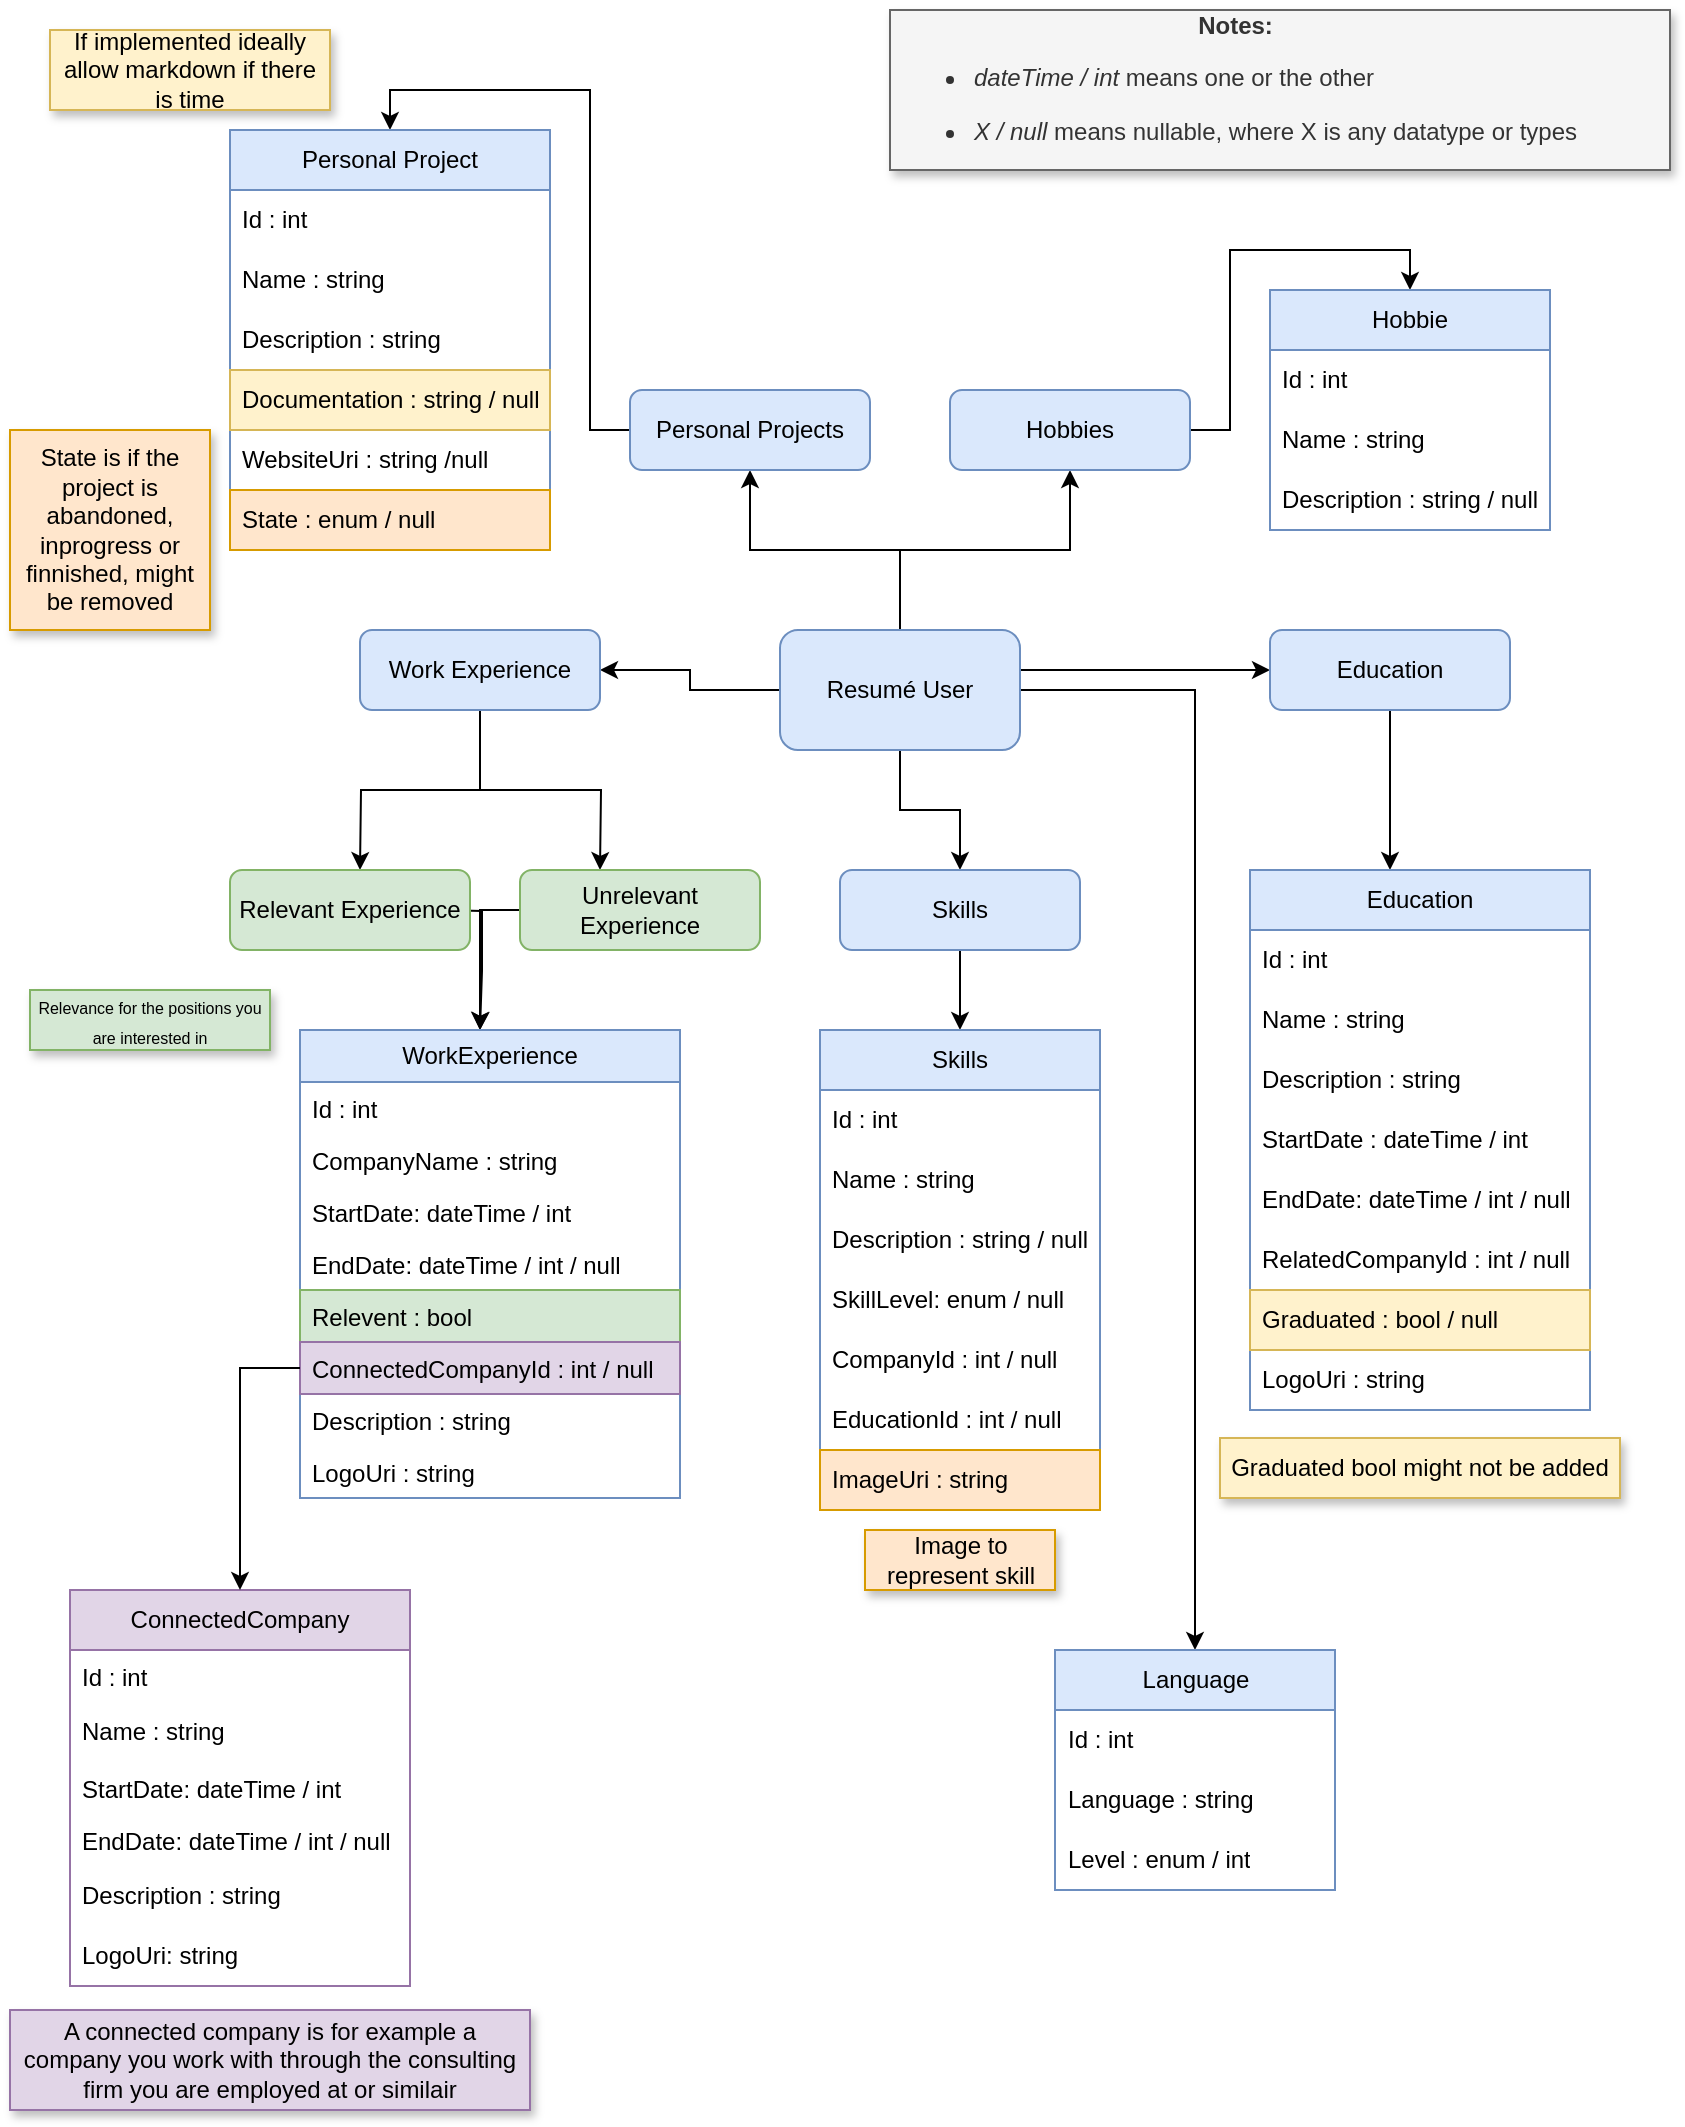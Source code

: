 <mxfile version="24.3.0" type="github">
  <diagram name="Page-1" id="Zj_5y1vgphJrzyNUQwXw">
    <mxGraphModel dx="1323" dy="703" grid="1" gridSize="10" guides="1" tooltips="1" connect="1" arrows="1" fold="1" page="1" pageScale="1" pageWidth="850" pageHeight="1100" math="0" shadow="0">
      <root>
        <mxCell id="0" />
        <mxCell id="1" parent="0" />
        <mxCell id="6c_1o1SFo-wjbSi7ruj--2" style="edgeStyle=orthogonalEdgeStyle;rounded=0;orthogonalLoop=1;jettySize=auto;html=1;entryX=1;entryY=0.5;entryDx=0;entryDy=0;" parent="1" source="6c_1o1SFo-wjbSi7ruj--1" target="6c_1o1SFo-wjbSi7ruj--3" edge="1">
          <mxGeometry relative="1" as="geometry">
            <mxPoint x="315" y="350" as="targetPoint" />
          </mxGeometry>
        </mxCell>
        <mxCell id="6c_1o1SFo-wjbSi7ruj--5" style="edgeStyle=orthogonalEdgeStyle;rounded=0;orthogonalLoop=1;jettySize=auto;html=1;entryX=0;entryY=0.5;entryDx=0;entryDy=0;" parent="1" target="oK_Kc5O5qld8Hc41f40L-4" edge="1">
          <mxGeometry relative="1" as="geometry">
            <mxPoint x="615" y="349.69" as="targetPoint" />
            <mxPoint x="505" y="349.656" as="sourcePoint" />
            <Array as="points">
              <mxPoint x="505" y="340" />
            </Array>
          </mxGeometry>
        </mxCell>
        <mxCell id="oK_Kc5O5qld8Hc41f40L-2" style="edgeStyle=orthogonalEdgeStyle;rounded=0;orthogonalLoop=1;jettySize=auto;html=1;entryX=0.5;entryY=0;entryDx=0;entryDy=0;" parent="1" source="6c_1o1SFo-wjbSi7ruj--1" target="oK_Kc5O5qld8Hc41f40L-1" edge="1">
          <mxGeometry relative="1" as="geometry" />
        </mxCell>
        <mxCell id="8cq1SQ0Ta9B3JrQxIhuY-38" style="edgeStyle=orthogonalEdgeStyle;rounded=0;orthogonalLoop=1;jettySize=auto;html=1;entryX=0.5;entryY=1;entryDx=0;entryDy=0;" edge="1" parent="1" source="6c_1o1SFo-wjbSi7ruj--1" target="8cq1SQ0Ta9B3JrQxIhuY-36">
          <mxGeometry relative="1" as="geometry" />
        </mxCell>
        <mxCell id="8cq1SQ0Ta9B3JrQxIhuY-39" style="edgeStyle=orthogonalEdgeStyle;rounded=0;orthogonalLoop=1;jettySize=auto;html=1;entryX=0.5;entryY=1;entryDx=0;entryDy=0;" edge="1" parent="1" source="6c_1o1SFo-wjbSi7ruj--1" target="8cq1SQ0Ta9B3JrQxIhuY-37">
          <mxGeometry relative="1" as="geometry" />
        </mxCell>
        <mxCell id="8cq1SQ0Ta9B3JrQxIhuY-68" style="edgeStyle=orthogonalEdgeStyle;rounded=0;orthogonalLoop=1;jettySize=auto;html=1;entryX=0.5;entryY=0;entryDx=0;entryDy=0;" edge="1" parent="1" source="6c_1o1SFo-wjbSi7ruj--1" target="8cq1SQ0Ta9B3JrQxIhuY-64">
          <mxGeometry relative="1" as="geometry" />
        </mxCell>
        <mxCell id="6c_1o1SFo-wjbSi7ruj--1" value="Resumé User" style="rounded=1;whiteSpace=wrap;html=1;fillColor=#dae8fc;strokeColor=#6c8ebf;" parent="1" vertex="1">
          <mxGeometry x="395" y="320" width="120" height="60" as="geometry" />
        </mxCell>
        <mxCell id="6c_1o1SFo-wjbSi7ruj--6" style="edgeStyle=orthogonalEdgeStyle;rounded=0;orthogonalLoop=1;jettySize=auto;html=1;" parent="1" source="6c_1o1SFo-wjbSi7ruj--3" edge="1">
          <mxGeometry relative="1" as="geometry">
            <mxPoint x="185" y="440" as="targetPoint" />
          </mxGeometry>
        </mxCell>
        <mxCell id="6c_1o1SFo-wjbSi7ruj--7" style="edgeStyle=orthogonalEdgeStyle;rounded=0;orthogonalLoop=1;jettySize=auto;html=1;" parent="1" source="6c_1o1SFo-wjbSi7ruj--3" edge="1">
          <mxGeometry relative="1" as="geometry">
            <mxPoint x="305.0" y="440" as="targetPoint" />
          </mxGeometry>
        </mxCell>
        <mxCell id="6c_1o1SFo-wjbSi7ruj--3" value="Work Experience" style="rounded=1;whiteSpace=wrap;html=1;fillColor=#dae8fc;strokeColor=#6c8ebf;" parent="1" vertex="1">
          <mxGeometry x="185" y="320" width="120" height="40" as="geometry" />
        </mxCell>
        <mxCell id="6c_1o1SFo-wjbSi7ruj--16" style="edgeStyle=orthogonalEdgeStyle;rounded=0;orthogonalLoop=1;jettySize=auto;html=1;" parent="1" edge="1">
          <mxGeometry relative="1" as="geometry">
            <mxPoint x="245" y="520" as="targetPoint" />
            <mxPoint x="225" y="460" as="sourcePoint" />
          </mxGeometry>
        </mxCell>
        <mxCell id="6c_1o1SFo-wjbSi7ruj--8" value="Relevant Experience" style="rounded=1;whiteSpace=wrap;html=1;fillColor=#d5e8d4;strokeColor=#82b366;" parent="1" vertex="1">
          <mxGeometry x="120" y="440" width="120" height="40" as="geometry" />
        </mxCell>
        <mxCell id="6c_1o1SFo-wjbSi7ruj--17" style="edgeStyle=orthogonalEdgeStyle;rounded=0;orthogonalLoop=1;jettySize=auto;html=1;" parent="1" source="6c_1o1SFo-wjbSi7ruj--9" edge="1">
          <mxGeometry relative="1" as="geometry">
            <mxPoint x="245" y="520" as="targetPoint" />
          </mxGeometry>
        </mxCell>
        <mxCell id="6c_1o1SFo-wjbSi7ruj--9" value="Unrelevant Experience" style="rounded=1;whiteSpace=wrap;html=1;fillColor=#d5e8d4;strokeColor=#82b366;" parent="1" vertex="1">
          <mxGeometry x="265" y="440" width="120" height="40" as="geometry" />
        </mxCell>
        <mxCell id="6c_1o1SFo-wjbSi7ruj--10" value="&lt;font style=&quot;font-size: 8px;&quot;&gt;Relevance for the positions you are interested in &lt;/font&gt;" style="text;html=1;align=center;verticalAlign=middle;whiteSpace=wrap;rounded=0;fillColor=#d5e8d4;strokeColor=#82b366;shadow=1;" parent="1" vertex="1">
          <mxGeometry x="20" y="500" width="120" height="30" as="geometry" />
        </mxCell>
        <mxCell id="6c_1o1SFo-wjbSi7ruj--27" value="WorkExperience" style="swimlane;fontStyle=0;childLayout=stackLayout;horizontal=1;startSize=26;fillColor=#dae8fc;horizontalStack=0;resizeParent=1;resizeParentMax=0;resizeLast=0;collapsible=1;marginBottom=0;whiteSpace=wrap;html=1;strokeColor=#6c8ebf;" parent="1" vertex="1">
          <mxGeometry x="155" y="520" width="190" height="234" as="geometry" />
        </mxCell>
        <mxCell id="6c_1o1SFo-wjbSi7ruj--28" value="Id : int" style="text;strokeColor=none;fillColor=none;align=left;verticalAlign=top;spacingLeft=4;spacingRight=4;overflow=hidden;rotatable=0;points=[[0,0.5],[1,0.5]];portConstraint=eastwest;whiteSpace=wrap;html=1;" parent="6c_1o1SFo-wjbSi7ruj--27" vertex="1">
          <mxGeometry y="26" width="190" height="26" as="geometry" />
        </mxCell>
        <mxCell id="6c_1o1SFo-wjbSi7ruj--29" value="CompanyName : string" style="text;strokeColor=none;fillColor=none;align=left;verticalAlign=top;spacingLeft=4;spacingRight=4;overflow=hidden;rotatable=0;points=[[0,0.5],[1,0.5]];portConstraint=eastwest;whiteSpace=wrap;html=1;" parent="6c_1o1SFo-wjbSi7ruj--27" vertex="1">
          <mxGeometry y="52" width="190" height="26" as="geometry" />
        </mxCell>
        <mxCell id="6c_1o1SFo-wjbSi7ruj--34" value="StartDate: dateTime / int" style="text;strokeColor=none;fillColor=none;align=left;verticalAlign=top;spacingLeft=4;spacingRight=4;overflow=hidden;rotatable=0;points=[[0,0.5],[1,0.5]];portConstraint=eastwest;whiteSpace=wrap;html=1;" parent="6c_1o1SFo-wjbSi7ruj--27" vertex="1">
          <mxGeometry y="78" width="190" height="26" as="geometry" />
        </mxCell>
        <mxCell id="6c_1o1SFo-wjbSi7ruj--35" value="EndDate: dateTime / int / null" style="text;strokeColor=none;fillColor=none;align=left;verticalAlign=top;spacingLeft=4;spacingRight=4;overflow=hidden;rotatable=0;points=[[0,0.5],[1,0.5]];portConstraint=eastwest;whiteSpace=wrap;html=1;" parent="6c_1o1SFo-wjbSi7ruj--27" vertex="1">
          <mxGeometry y="104" width="190" height="26" as="geometry" />
        </mxCell>
        <mxCell id="6c_1o1SFo-wjbSi7ruj--30" value="Relevent : bool" style="text;strokeColor=#82b366;fillColor=#d5e8d4;align=left;verticalAlign=top;spacingLeft=4;spacingRight=4;overflow=hidden;rotatable=0;points=[[0,0.5],[1,0.5]];portConstraint=eastwest;whiteSpace=wrap;html=1;" parent="6c_1o1SFo-wjbSi7ruj--27" vertex="1">
          <mxGeometry y="130" width="190" height="26" as="geometry" />
        </mxCell>
        <mxCell id="8cq1SQ0Ta9B3JrQxIhuY-26" value="ConnectedCompanyId : int / null" style="text;strokeColor=#9673a6;fillColor=#e1d5e7;align=left;verticalAlign=top;spacingLeft=4;spacingRight=4;overflow=hidden;rotatable=0;points=[[0,0.5],[1,0.5]];portConstraint=eastwest;whiteSpace=wrap;html=1;" vertex="1" parent="6c_1o1SFo-wjbSi7ruj--27">
          <mxGeometry y="156" width="190" height="26" as="geometry" />
        </mxCell>
        <mxCell id="6c_1o1SFo-wjbSi7ruj--33" value="Description : string" style="text;strokeColor=none;fillColor=none;align=left;verticalAlign=top;spacingLeft=4;spacingRight=4;overflow=hidden;rotatable=0;points=[[0,0.5],[1,0.5]];portConstraint=eastwest;whiteSpace=wrap;html=1;" parent="6c_1o1SFo-wjbSi7ruj--27" vertex="1">
          <mxGeometry y="182" width="190" height="26" as="geometry" />
        </mxCell>
        <mxCell id="8cq1SQ0Ta9B3JrQxIhuY-52" value="LogoUri : string" style="text;strokeColor=none;fillColor=none;align=left;verticalAlign=top;spacingLeft=4;spacingRight=4;overflow=hidden;rotatable=0;points=[[0,0.5],[1,0.5]];portConstraint=eastwest;whiteSpace=wrap;html=1;" vertex="1" parent="6c_1o1SFo-wjbSi7ruj--27">
          <mxGeometry y="208" width="190" height="26" as="geometry" />
        </mxCell>
        <mxCell id="8cq1SQ0Ta9B3JrQxIhuY-8" style="edgeStyle=orthogonalEdgeStyle;rounded=0;orthogonalLoop=1;jettySize=auto;html=1;exitX=0.5;exitY=1;exitDx=0;exitDy=0;entryX=0.5;entryY=0;entryDx=0;entryDy=0;" edge="1" parent="1" source="oK_Kc5O5qld8Hc41f40L-1" target="8cq1SQ0Ta9B3JrQxIhuY-1">
          <mxGeometry relative="1" as="geometry" />
        </mxCell>
        <mxCell id="oK_Kc5O5qld8Hc41f40L-1" value="Skills" style="rounded=1;whiteSpace=wrap;html=1;fillColor=#dae8fc;strokeColor=#6c8ebf;" parent="1" vertex="1">
          <mxGeometry x="425" y="440" width="120" height="40" as="geometry" />
        </mxCell>
        <mxCell id="8cq1SQ0Ta9B3JrQxIhuY-12" style="edgeStyle=orthogonalEdgeStyle;rounded=0;orthogonalLoop=1;jettySize=auto;html=1;" edge="1" parent="1" source="oK_Kc5O5qld8Hc41f40L-4">
          <mxGeometry relative="1" as="geometry">
            <mxPoint x="700" y="440" as="targetPoint" />
          </mxGeometry>
        </mxCell>
        <mxCell id="oK_Kc5O5qld8Hc41f40L-4" value="Education" style="rounded=1;whiteSpace=wrap;html=1;fillColor=#dae8fc;strokeColor=#6c8ebf;" parent="1" vertex="1">
          <mxGeometry x="640" y="320" width="120" height="40" as="geometry" />
        </mxCell>
        <mxCell id="8cq1SQ0Ta9B3JrQxIhuY-1" value="Skills" style="swimlane;fontStyle=0;childLayout=stackLayout;horizontal=1;startSize=30;horizontalStack=0;resizeParent=1;resizeParentMax=0;resizeLast=0;collapsible=1;marginBottom=0;whiteSpace=wrap;html=1;fillColor=#dae8fc;strokeColor=#6c8ebf;" vertex="1" parent="1">
          <mxGeometry x="415" y="520" width="140" height="240" as="geometry" />
        </mxCell>
        <mxCell id="8cq1SQ0Ta9B3JrQxIhuY-2" value="Id : int" style="text;strokeColor=none;fillColor=none;align=left;verticalAlign=middle;spacingLeft=4;spacingRight=4;overflow=hidden;points=[[0,0.5],[1,0.5]];portConstraint=eastwest;rotatable=0;whiteSpace=wrap;html=1;" vertex="1" parent="8cq1SQ0Ta9B3JrQxIhuY-1">
          <mxGeometry y="30" width="140" height="30" as="geometry" />
        </mxCell>
        <mxCell id="8cq1SQ0Ta9B3JrQxIhuY-3" value="Name : string" style="text;strokeColor=none;fillColor=none;align=left;verticalAlign=middle;spacingLeft=4;spacingRight=4;overflow=hidden;points=[[0,0.5],[1,0.5]];portConstraint=eastwest;rotatable=0;whiteSpace=wrap;html=1;" vertex="1" parent="8cq1SQ0Ta9B3JrQxIhuY-1">
          <mxGeometry y="60" width="140" height="30" as="geometry" />
        </mxCell>
        <mxCell id="8cq1SQ0Ta9B3JrQxIhuY-46" value="Description : string / null" style="text;strokeColor=none;fillColor=none;align=left;verticalAlign=middle;spacingLeft=4;spacingRight=4;overflow=hidden;points=[[0,0.5],[1,0.5]];portConstraint=eastwest;rotatable=0;whiteSpace=wrap;html=1;" vertex="1" parent="8cq1SQ0Ta9B3JrQxIhuY-1">
          <mxGeometry y="90" width="140" height="30" as="geometry" />
        </mxCell>
        <mxCell id="8cq1SQ0Ta9B3JrQxIhuY-6" value="SkillLevel: enum / null" style="text;strokeColor=none;fillColor=none;align=left;verticalAlign=middle;spacingLeft=4;spacingRight=4;overflow=hidden;points=[[0,0.5],[1,0.5]];portConstraint=eastwest;rotatable=0;whiteSpace=wrap;html=1;" vertex="1" parent="8cq1SQ0Ta9B3JrQxIhuY-1">
          <mxGeometry y="120" width="140" height="30" as="geometry" />
        </mxCell>
        <mxCell id="8cq1SQ0Ta9B3JrQxIhuY-4" value="CompanyId : int / null" style="text;strokeColor=none;fillColor=none;align=left;verticalAlign=middle;spacingLeft=4;spacingRight=4;overflow=hidden;points=[[0,0.5],[1,0.5]];portConstraint=eastwest;rotatable=0;whiteSpace=wrap;html=1;" vertex="1" parent="8cq1SQ0Ta9B3JrQxIhuY-1">
          <mxGeometry y="150" width="140" height="30" as="geometry" />
        </mxCell>
        <mxCell id="8cq1SQ0Ta9B3JrQxIhuY-7" value="EducationId : int / null" style="text;strokeColor=none;fillColor=none;align=left;verticalAlign=middle;spacingLeft=4;spacingRight=4;overflow=hidden;points=[[0,0.5],[1,0.5]];portConstraint=eastwest;rotatable=0;whiteSpace=wrap;html=1;" vertex="1" parent="8cq1SQ0Ta9B3JrQxIhuY-1">
          <mxGeometry y="180" width="140" height="30" as="geometry" />
        </mxCell>
        <mxCell id="8cq1SQ0Ta9B3JrQxIhuY-55" value="ImageUri : string" style="text;strokeColor=#d79b00;fillColor=#ffe6cc;align=left;verticalAlign=middle;spacingLeft=4;spacingRight=4;overflow=hidden;points=[[0,0.5],[1,0.5]];portConstraint=eastwest;rotatable=0;whiteSpace=wrap;html=1;" vertex="1" parent="8cq1SQ0Ta9B3JrQxIhuY-1">
          <mxGeometry y="210" width="140" height="30" as="geometry" />
        </mxCell>
        <mxCell id="8cq1SQ0Ta9B3JrQxIhuY-13" value="Education" style="swimlane;fontStyle=0;childLayout=stackLayout;horizontal=1;startSize=30;horizontalStack=0;resizeParent=1;resizeParentMax=0;resizeLast=0;collapsible=1;marginBottom=0;whiteSpace=wrap;html=1;fillColor=#dae8fc;strokeColor=#6c8ebf;" vertex="1" parent="1">
          <mxGeometry x="630" y="440" width="170" height="270" as="geometry" />
        </mxCell>
        <mxCell id="8cq1SQ0Ta9B3JrQxIhuY-14" value="Id : int" style="text;strokeColor=none;fillColor=none;align=left;verticalAlign=middle;spacingLeft=4;spacingRight=4;overflow=hidden;points=[[0,0.5],[1,0.5]];portConstraint=eastwest;rotatable=0;whiteSpace=wrap;html=1;" vertex="1" parent="8cq1SQ0Ta9B3JrQxIhuY-13">
          <mxGeometry y="30" width="170" height="30" as="geometry" />
        </mxCell>
        <mxCell id="8cq1SQ0Ta9B3JrQxIhuY-15" value="Name : string" style="text;strokeColor=none;fillColor=none;align=left;verticalAlign=middle;spacingLeft=4;spacingRight=4;overflow=hidden;points=[[0,0.5],[1,0.5]];portConstraint=eastwest;rotatable=0;whiteSpace=wrap;html=1;" vertex="1" parent="8cq1SQ0Ta9B3JrQxIhuY-13">
          <mxGeometry y="60" width="170" height="30" as="geometry" />
        </mxCell>
        <mxCell id="8cq1SQ0Ta9B3JrQxIhuY-16" value="Description : string" style="text;strokeColor=none;fillColor=none;align=left;verticalAlign=middle;spacingLeft=4;spacingRight=4;overflow=hidden;points=[[0,0.5],[1,0.5]];portConstraint=eastwest;rotatable=0;whiteSpace=wrap;html=1;" vertex="1" parent="8cq1SQ0Ta9B3JrQxIhuY-13">
          <mxGeometry y="90" width="170" height="30" as="geometry" />
        </mxCell>
        <mxCell id="8cq1SQ0Ta9B3JrQxIhuY-17" value="StartDate : dateTime / int" style="text;strokeColor=none;fillColor=none;align=left;verticalAlign=middle;spacingLeft=4;spacingRight=4;overflow=hidden;points=[[0,0.5],[1,0.5]];portConstraint=eastwest;rotatable=0;whiteSpace=wrap;html=1;" vertex="1" parent="8cq1SQ0Ta9B3JrQxIhuY-13">
          <mxGeometry y="120" width="170" height="30" as="geometry" />
        </mxCell>
        <mxCell id="8cq1SQ0Ta9B3JrQxIhuY-18" value="EndDate: dateTime / int / null" style="text;strokeColor=none;fillColor=none;align=left;verticalAlign=middle;spacingLeft=4;spacingRight=4;overflow=hidden;points=[[0,0.5],[1,0.5]];portConstraint=eastwest;rotatable=0;whiteSpace=wrap;html=1;" vertex="1" parent="8cq1SQ0Ta9B3JrQxIhuY-13">
          <mxGeometry y="150" width="170" height="30" as="geometry" />
        </mxCell>
        <mxCell id="8cq1SQ0Ta9B3JrQxIhuY-25" value="RelatedCompanyId : int / null" style="text;strokeColor=none;fillColor=none;align=left;verticalAlign=middle;spacingLeft=4;spacingRight=4;overflow=hidden;points=[[0,0.5],[1,0.5]];portConstraint=eastwest;rotatable=0;whiteSpace=wrap;html=1;" vertex="1" parent="8cq1SQ0Ta9B3JrQxIhuY-13">
          <mxGeometry y="180" width="170" height="30" as="geometry" />
        </mxCell>
        <mxCell id="8cq1SQ0Ta9B3JrQxIhuY-19" value="Graduated : bool / null" style="text;strokeColor=#d6b656;fillColor=#fff2cc;align=left;verticalAlign=middle;spacingLeft=4;spacingRight=4;overflow=hidden;points=[[0,0.5],[1,0.5]];portConstraint=eastwest;rotatable=0;whiteSpace=wrap;html=1;" vertex="1" parent="8cq1SQ0Ta9B3JrQxIhuY-13">
          <mxGeometry y="210" width="170" height="30" as="geometry" />
        </mxCell>
        <mxCell id="8cq1SQ0Ta9B3JrQxIhuY-54" value="LogoUri : string" style="text;strokeColor=none;fillColor=none;align=left;verticalAlign=middle;spacingLeft=4;spacingRight=4;overflow=hidden;points=[[0,0.5],[1,0.5]];portConstraint=eastwest;rotatable=0;whiteSpace=wrap;html=1;" vertex="1" parent="8cq1SQ0Ta9B3JrQxIhuY-13">
          <mxGeometry y="240" width="170" height="30" as="geometry" />
        </mxCell>
        <mxCell id="8cq1SQ0Ta9B3JrQxIhuY-23" value="Graduated bool might not be added" style="text;html=1;align=center;verticalAlign=middle;whiteSpace=wrap;rounded=0;fillColor=#fff2cc;strokeColor=#d6b656;shadow=1;" vertex="1" parent="1">
          <mxGeometry x="615" y="724" width="200" height="30" as="geometry" />
        </mxCell>
        <mxCell id="8cq1SQ0Ta9B3JrQxIhuY-28" value="ConnectedCompany" style="swimlane;fontStyle=0;childLayout=stackLayout;horizontal=1;startSize=30;horizontalStack=0;resizeParent=1;resizeParentMax=0;resizeLast=0;collapsible=1;marginBottom=0;whiteSpace=wrap;html=1;fillColor=#e1d5e7;strokeColor=#9673a6;" vertex="1" parent="1">
          <mxGeometry x="40" y="800" width="170" height="198" as="geometry" />
        </mxCell>
        <mxCell id="8cq1SQ0Ta9B3JrQxIhuY-45" value="Id : int" style="text;strokeColor=none;fillColor=none;align=left;verticalAlign=top;spacingLeft=4;spacingRight=4;overflow=hidden;rotatable=0;points=[[0,0.5],[1,0.5]];portConstraint=eastwest;whiteSpace=wrap;html=1;" vertex="1" parent="8cq1SQ0Ta9B3JrQxIhuY-28">
          <mxGeometry y="30" width="170" height="26" as="geometry" />
        </mxCell>
        <mxCell id="8cq1SQ0Ta9B3JrQxIhuY-29" value="Name : string" style="text;strokeColor=none;fillColor=none;align=left;verticalAlign=middle;spacingLeft=4;spacingRight=4;overflow=hidden;points=[[0,0.5],[1,0.5]];portConstraint=eastwest;rotatable=0;whiteSpace=wrap;html=1;" vertex="1" parent="8cq1SQ0Ta9B3JrQxIhuY-28">
          <mxGeometry y="56" width="170" height="30" as="geometry" />
        </mxCell>
        <mxCell id="8cq1SQ0Ta9B3JrQxIhuY-32" value="StartDate: dateTime / int" style="text;strokeColor=none;fillColor=none;align=left;verticalAlign=top;spacingLeft=4;spacingRight=4;overflow=hidden;rotatable=0;points=[[0,0.5],[1,0.5]];portConstraint=eastwest;whiteSpace=wrap;html=1;" vertex="1" parent="8cq1SQ0Ta9B3JrQxIhuY-28">
          <mxGeometry y="86" width="170" height="26" as="geometry" />
        </mxCell>
        <mxCell id="8cq1SQ0Ta9B3JrQxIhuY-33" value="EndDate: dateTime / int / null" style="text;strokeColor=none;fillColor=none;align=left;verticalAlign=top;spacingLeft=4;spacingRight=4;overflow=hidden;rotatable=0;points=[[0,0.5],[1,0.5]];portConstraint=eastwest;whiteSpace=wrap;html=1;" vertex="1" parent="8cq1SQ0Ta9B3JrQxIhuY-28">
          <mxGeometry y="112" width="170" height="26" as="geometry" />
        </mxCell>
        <mxCell id="8cq1SQ0Ta9B3JrQxIhuY-34" value="Description : string" style="text;strokeColor=none;fillColor=none;align=left;verticalAlign=middle;spacingLeft=4;spacingRight=4;overflow=hidden;points=[[0,0.5],[1,0.5]];portConstraint=eastwest;rotatable=0;whiteSpace=wrap;html=1;" vertex="1" parent="8cq1SQ0Ta9B3JrQxIhuY-28">
          <mxGeometry y="138" width="170" height="30" as="geometry" />
        </mxCell>
        <mxCell id="8cq1SQ0Ta9B3JrQxIhuY-53" value="LogoUri: string" style="text;strokeColor=none;fillColor=none;align=left;verticalAlign=middle;spacingLeft=4;spacingRight=4;overflow=hidden;points=[[0,0.5],[1,0.5]];portConstraint=eastwest;rotatable=0;whiteSpace=wrap;html=1;" vertex="1" parent="8cq1SQ0Ta9B3JrQxIhuY-28">
          <mxGeometry y="168" width="170" height="30" as="geometry" />
        </mxCell>
        <mxCell id="8cq1SQ0Ta9B3JrQxIhuY-27" style="edgeStyle=orthogonalEdgeStyle;rounded=0;orthogonalLoop=1;jettySize=auto;html=1;entryX=0.5;entryY=0;entryDx=0;entryDy=0;" edge="1" parent="1" source="8cq1SQ0Ta9B3JrQxIhuY-26" target="8cq1SQ0Ta9B3JrQxIhuY-28">
          <mxGeometry relative="1" as="geometry">
            <mxPoint x="120" y="760" as="targetPoint" />
          </mxGeometry>
        </mxCell>
        <mxCell id="8cq1SQ0Ta9B3JrQxIhuY-44" style="edgeStyle=orthogonalEdgeStyle;rounded=0;orthogonalLoop=1;jettySize=auto;html=1;entryX=0.5;entryY=0;entryDx=0;entryDy=0;" edge="1" parent="1" source="8cq1SQ0Ta9B3JrQxIhuY-36" target="8cq1SQ0Ta9B3JrQxIhuY-40">
          <mxGeometry relative="1" as="geometry" />
        </mxCell>
        <mxCell id="8cq1SQ0Ta9B3JrQxIhuY-36" value="Personal Projects" style="rounded=1;whiteSpace=wrap;html=1;fillColor=#dae8fc;strokeColor=#6c8ebf;" vertex="1" parent="1">
          <mxGeometry x="320" y="200" width="120" height="40" as="geometry" />
        </mxCell>
        <mxCell id="8cq1SQ0Ta9B3JrQxIhuY-82" style="edgeStyle=orthogonalEdgeStyle;rounded=0;orthogonalLoop=1;jettySize=auto;html=1;entryX=0.5;entryY=0;entryDx=0;entryDy=0;" edge="1" parent="1" source="8cq1SQ0Ta9B3JrQxIhuY-37" target="8cq1SQ0Ta9B3JrQxIhuY-78">
          <mxGeometry relative="1" as="geometry" />
        </mxCell>
        <mxCell id="8cq1SQ0Ta9B3JrQxIhuY-37" value="Hobbies" style="rounded=1;whiteSpace=wrap;html=1;fillColor=#dae8fc;strokeColor=#6c8ebf;" vertex="1" parent="1">
          <mxGeometry x="480" y="200" width="120" height="40" as="geometry" />
        </mxCell>
        <mxCell id="8cq1SQ0Ta9B3JrQxIhuY-40" value="Personal Project" style="swimlane;fontStyle=0;childLayout=stackLayout;horizontal=1;startSize=30;horizontalStack=0;resizeParent=1;resizeParentMax=0;resizeLast=0;collapsible=1;marginBottom=0;whiteSpace=wrap;html=1;fillColor=#dae8fc;strokeColor=#6c8ebf;shadow=0;" vertex="1" parent="1">
          <mxGeometry x="120" y="70" width="160" height="210" as="geometry" />
        </mxCell>
        <mxCell id="8cq1SQ0Ta9B3JrQxIhuY-41" value="Id : int" style="text;strokeColor=none;fillColor=none;align=left;verticalAlign=middle;spacingLeft=4;spacingRight=4;overflow=hidden;points=[[0,0.5],[1,0.5]];portConstraint=eastwest;rotatable=0;whiteSpace=wrap;html=1;" vertex="1" parent="8cq1SQ0Ta9B3JrQxIhuY-40">
          <mxGeometry y="30" width="160" height="30" as="geometry" />
        </mxCell>
        <mxCell id="8cq1SQ0Ta9B3JrQxIhuY-42" value="Name : string&lt;span style=&quot;white-space: pre;&quot;&gt;&#x9;&lt;/span&gt;" style="text;strokeColor=none;fillColor=none;align=left;verticalAlign=middle;spacingLeft=4;spacingRight=4;overflow=hidden;points=[[0,0.5],[1,0.5]];portConstraint=eastwest;rotatable=0;whiteSpace=wrap;html=1;" vertex="1" parent="8cq1SQ0Ta9B3JrQxIhuY-40">
          <mxGeometry y="60" width="160" height="30" as="geometry" />
        </mxCell>
        <mxCell id="8cq1SQ0Ta9B3JrQxIhuY-43" value="Description : string" style="text;strokeColor=none;fillColor=none;align=left;verticalAlign=middle;spacingLeft=4;spacingRight=4;overflow=hidden;points=[[0,0.5],[1,0.5]];portConstraint=eastwest;rotatable=0;whiteSpace=wrap;html=1;" vertex="1" parent="8cq1SQ0Ta9B3JrQxIhuY-40">
          <mxGeometry y="90" width="160" height="30" as="geometry" />
        </mxCell>
        <mxCell id="8cq1SQ0Ta9B3JrQxIhuY-48" value="Documentation : string / null" style="text;strokeColor=#d6b656;fillColor=#fff2cc;align=left;verticalAlign=middle;spacingLeft=4;spacingRight=4;overflow=hidden;points=[[0,0.5],[1,0.5]];portConstraint=eastwest;rotatable=0;whiteSpace=wrap;html=1;" vertex="1" parent="8cq1SQ0Ta9B3JrQxIhuY-40">
          <mxGeometry y="120" width="160" height="30" as="geometry" />
        </mxCell>
        <mxCell id="8cq1SQ0Ta9B3JrQxIhuY-51" value="WebsiteUri : string /null" style="text;strokeColor=none;fillColor=none;align=left;verticalAlign=middle;spacingLeft=4;spacingRight=4;overflow=hidden;points=[[0,0.5],[1,0.5]];portConstraint=eastwest;rotatable=0;whiteSpace=wrap;html=1;" vertex="1" parent="8cq1SQ0Ta9B3JrQxIhuY-40">
          <mxGeometry y="150" width="160" height="30" as="geometry" />
        </mxCell>
        <mxCell id="8cq1SQ0Ta9B3JrQxIhuY-60" value="State : enum / null" style="text;strokeColor=#d79b00;fillColor=#ffe6cc;align=left;verticalAlign=middle;spacingLeft=4;spacingRight=4;overflow=hidden;points=[[0,0.5],[1,0.5]];portConstraint=eastwest;rotatable=0;whiteSpace=wrap;html=1;" vertex="1" parent="8cq1SQ0Ta9B3JrQxIhuY-40">
          <mxGeometry y="180" width="160" height="30" as="geometry" />
        </mxCell>
        <mxCell id="8cq1SQ0Ta9B3JrQxIhuY-47" value="A connected company is for example a company you work with through the consulting firm you are employed at or similair" style="text;html=1;align=center;verticalAlign=middle;whiteSpace=wrap;rounded=0;fillColor=#e1d5e7;strokeColor=#9673a6;shadow=1;" vertex="1" parent="1">
          <mxGeometry x="10" y="1010" width="260" height="50" as="geometry" />
        </mxCell>
        <mxCell id="8cq1SQ0Ta9B3JrQxIhuY-49" value="If implemented ideally allow markdown if there is time" style="text;html=1;align=center;verticalAlign=middle;whiteSpace=wrap;rounded=0;fillColor=#fff2cc;strokeColor=#d6b656;shadow=1;" vertex="1" parent="1">
          <mxGeometry x="30" y="20" width="140" height="40" as="geometry" />
        </mxCell>
        <mxCell id="8cq1SQ0Ta9B3JrQxIhuY-56" value="Image to represent skill" style="text;html=1;align=center;verticalAlign=middle;whiteSpace=wrap;rounded=0;fillColor=#ffe6cc;strokeColor=#d79b00;shadow=1;" vertex="1" parent="1">
          <mxGeometry x="437.5" y="770" width="95" height="30" as="geometry" />
        </mxCell>
        <mxCell id="8cq1SQ0Ta9B3JrQxIhuY-61" value="State is if the project is abandoned, inprogress or finnished, might be removed" style="text;html=1;align=center;verticalAlign=middle;whiteSpace=wrap;rounded=0;fillColor=#ffe6cc;strokeColor=#d79b00;shadow=1;" vertex="1" parent="1">
          <mxGeometry x="10" y="220" width="100" height="100" as="geometry" />
        </mxCell>
        <mxCell id="8cq1SQ0Ta9B3JrQxIhuY-62" value="&lt;div align=&quot;center&quot;&gt;&lt;b&gt;Notes:&lt;/b&gt;&lt;/div&gt;&lt;div align=&quot;left&quot;&gt;&lt;ul&gt;&lt;li&gt;&lt;i&gt;dateTime / int&lt;/i&gt; means one or the other&lt;/li&gt;&lt;/ul&gt;&lt;/div&gt;&lt;div align=&quot;left&quot;&gt;&lt;ul&gt;&lt;li&gt;&lt;i&gt;X / null&lt;/i&gt; means nullable, where X is any datatype or types&lt;br&gt;&lt;/li&gt;&lt;/ul&gt;&lt;/div&gt;" style="rounded=0;whiteSpace=wrap;html=1;align=left;fillColor=#f5f5f5;fontColor=#333333;strokeColor=#666666;shadow=1;" vertex="1" parent="1">
          <mxGeometry x="450" y="10" width="390" height="80" as="geometry" />
        </mxCell>
        <mxCell id="8cq1SQ0Ta9B3JrQxIhuY-64" value="Language" style="swimlane;fontStyle=0;childLayout=stackLayout;horizontal=1;startSize=30;horizontalStack=0;resizeParent=1;resizeParentMax=0;resizeLast=0;collapsible=1;marginBottom=0;whiteSpace=wrap;html=1;fillColor=#dae8fc;strokeColor=#6c8ebf;" vertex="1" parent="1">
          <mxGeometry x="532.5" y="830" width="140" height="120" as="geometry" />
        </mxCell>
        <mxCell id="8cq1SQ0Ta9B3JrQxIhuY-65" value="Id : int" style="text;strokeColor=none;fillColor=none;align=left;verticalAlign=middle;spacingLeft=4;spacingRight=4;overflow=hidden;points=[[0,0.5],[1,0.5]];portConstraint=eastwest;rotatable=0;whiteSpace=wrap;html=1;" vertex="1" parent="8cq1SQ0Ta9B3JrQxIhuY-64">
          <mxGeometry y="30" width="140" height="30" as="geometry" />
        </mxCell>
        <mxCell id="8cq1SQ0Ta9B3JrQxIhuY-66" value="Language : string " style="text;strokeColor=none;fillColor=none;align=left;verticalAlign=middle;spacingLeft=4;spacingRight=4;overflow=hidden;points=[[0,0.5],[1,0.5]];portConstraint=eastwest;rotatable=0;whiteSpace=wrap;html=1;" vertex="1" parent="8cq1SQ0Ta9B3JrQxIhuY-64">
          <mxGeometry y="60" width="140" height="30" as="geometry" />
        </mxCell>
        <mxCell id="8cq1SQ0Ta9B3JrQxIhuY-67" value="Level : enum / int" style="text;strokeColor=none;fillColor=none;align=left;verticalAlign=middle;spacingLeft=4;spacingRight=4;overflow=hidden;points=[[0,0.5],[1,0.5]];portConstraint=eastwest;rotatable=0;whiteSpace=wrap;html=1;" vertex="1" parent="8cq1SQ0Ta9B3JrQxIhuY-64">
          <mxGeometry y="90" width="140" height="30" as="geometry" />
        </mxCell>
        <mxCell id="8cq1SQ0Ta9B3JrQxIhuY-78" value="Hobbie" style="swimlane;fontStyle=0;childLayout=stackLayout;horizontal=1;startSize=30;horizontalStack=0;resizeParent=1;resizeParentMax=0;resizeLast=0;collapsible=1;marginBottom=0;whiteSpace=wrap;html=1;fillColor=#dae8fc;strokeColor=#6c8ebf;" vertex="1" parent="1">
          <mxGeometry x="640" y="150" width="140" height="120" as="geometry" />
        </mxCell>
        <mxCell id="8cq1SQ0Ta9B3JrQxIhuY-79" value="Id : int" style="text;strokeColor=none;fillColor=none;align=left;verticalAlign=middle;spacingLeft=4;spacingRight=4;overflow=hidden;points=[[0,0.5],[1,0.5]];portConstraint=eastwest;rotatable=0;whiteSpace=wrap;html=1;" vertex="1" parent="8cq1SQ0Ta9B3JrQxIhuY-78">
          <mxGeometry y="30" width="140" height="30" as="geometry" />
        </mxCell>
        <mxCell id="8cq1SQ0Ta9B3JrQxIhuY-80" value="Name : string" style="text;strokeColor=none;fillColor=none;align=left;verticalAlign=middle;spacingLeft=4;spacingRight=4;overflow=hidden;points=[[0,0.5],[1,0.5]];portConstraint=eastwest;rotatable=0;whiteSpace=wrap;html=1;" vertex="1" parent="8cq1SQ0Ta9B3JrQxIhuY-78">
          <mxGeometry y="60" width="140" height="30" as="geometry" />
        </mxCell>
        <mxCell id="8cq1SQ0Ta9B3JrQxIhuY-81" value="Description : string / null" style="text;strokeColor=none;fillColor=none;align=left;verticalAlign=middle;spacingLeft=4;spacingRight=4;overflow=hidden;points=[[0,0.5],[1,0.5]];portConstraint=eastwest;rotatable=0;whiteSpace=wrap;html=1;" vertex="1" parent="8cq1SQ0Ta9B3JrQxIhuY-78">
          <mxGeometry y="90" width="140" height="30" as="geometry" />
        </mxCell>
      </root>
    </mxGraphModel>
  </diagram>
</mxfile>

